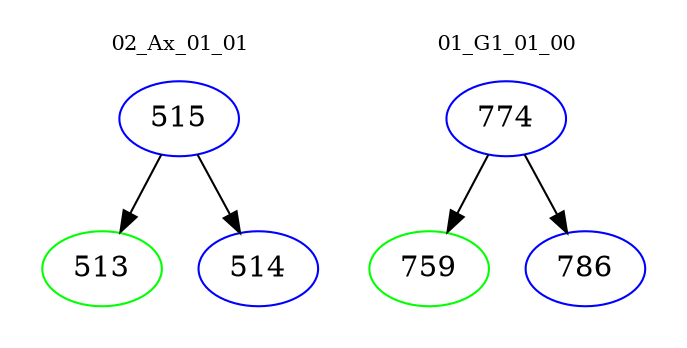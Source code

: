 digraph{
subgraph cluster_0 {
color = white
label = "02_Ax_01_01";
fontsize=10;
T0_515 [label="515", color="blue"]
T0_515 -> T0_513 [color="black"]
T0_513 [label="513", color="green"]
T0_515 -> T0_514 [color="black"]
T0_514 [label="514", color="blue"]
}
subgraph cluster_1 {
color = white
label = "01_G1_01_00";
fontsize=10;
T1_774 [label="774", color="blue"]
T1_774 -> T1_759 [color="black"]
T1_759 [label="759", color="green"]
T1_774 -> T1_786 [color="black"]
T1_786 [label="786", color="blue"]
}
}
